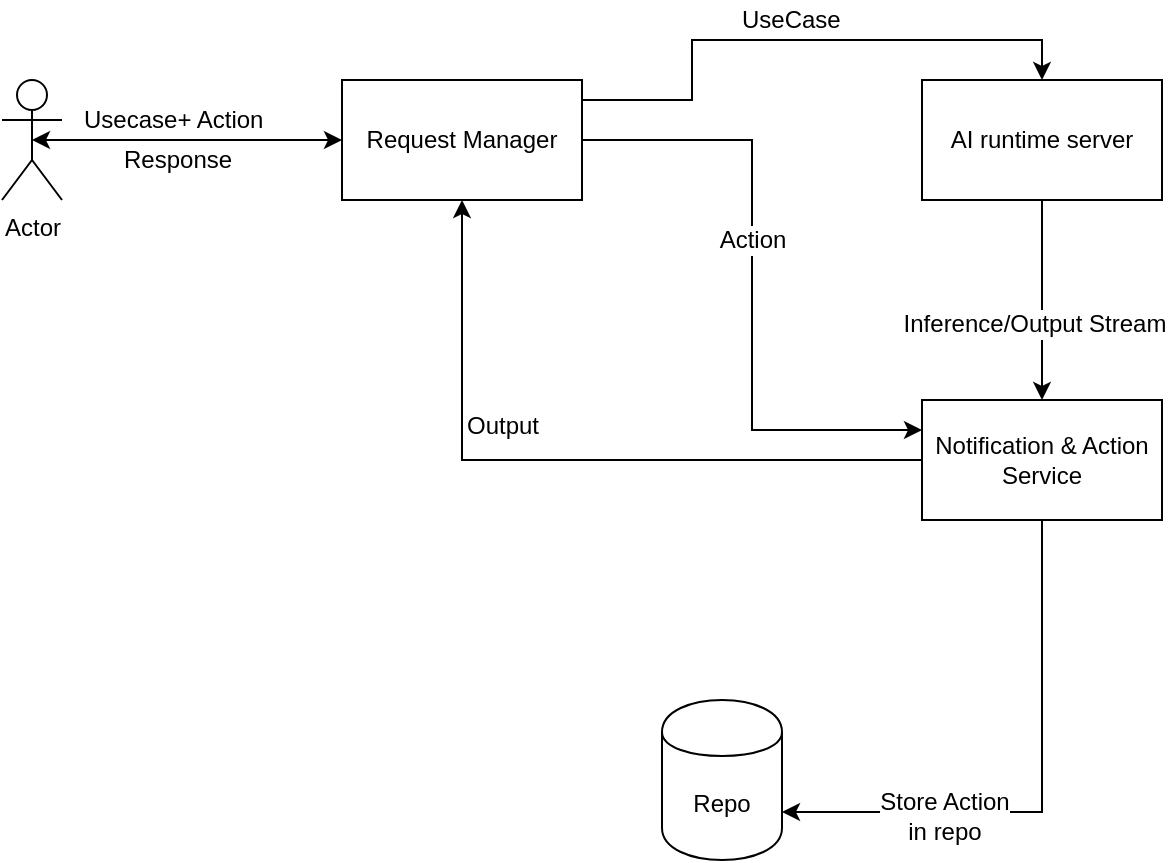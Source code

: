 <mxfile version="10.5.9" type="device"><diagram id="fWycOjYgtSlRU-AolB25" name="Page-1"><mxGraphModel dx="793" dy="496" grid="1" gridSize="10" guides="1" tooltips="1" connect="1" arrows="1" fold="1" page="1" pageScale="1" pageWidth="827" pageHeight="1169" math="0" shadow="0"><root><mxCell id="0"/><mxCell id="1" parent="0"/><mxCell id="2HxOpdO68zuNvZyxLX-t-18" style="edgeStyle=orthogonalEdgeStyle;rounded=0;orthogonalLoop=1;jettySize=auto;html=1;entryX=0.5;entryY=0;entryDx=0;entryDy=0;" edge="1" parent="1" source="2HxOpdO68zuNvZyxLX-t-1" target="2HxOpdO68zuNvZyxLX-t-3"><mxGeometry relative="1" as="geometry"><Array as="points"><mxPoint x="375" y="150"/><mxPoint x="375" y="120"/><mxPoint x="550" y="120"/></Array></mxGeometry></mxCell><mxCell id="2HxOpdO68zuNvZyxLX-t-22" style="edgeStyle=orthogonalEdgeStyle;rounded=0;orthogonalLoop=1;jettySize=auto;html=1;entryX=0;entryY=0.25;entryDx=0;entryDy=0;" edge="1" parent="1" source="2HxOpdO68zuNvZyxLX-t-1" target="2HxOpdO68zuNvZyxLX-t-2"><mxGeometry relative="1" as="geometry"/></mxCell><mxCell id="2HxOpdO68zuNvZyxLX-t-23" value="Action" style="text;html=1;resizable=0;points=[];align=center;verticalAlign=middle;labelBackgroundColor=#ffffff;" vertex="1" connectable="0" parent="2HxOpdO68zuNvZyxLX-t-22"><mxGeometry x="-0.387" y="-38" relative="1" as="geometry"><mxPoint x="38" y="38" as="offset"/></mxGeometry></mxCell><mxCell id="2HxOpdO68zuNvZyxLX-t-1" value="Request Manager" style="rounded=0;whiteSpace=wrap;html=1;" vertex="1" parent="1"><mxGeometry x="200" y="140" width="120" height="60" as="geometry"/></mxCell><mxCell id="2HxOpdO68zuNvZyxLX-t-16" style="edgeStyle=orthogonalEdgeStyle;rounded=0;orthogonalLoop=1;jettySize=auto;html=1;entryX=1;entryY=0.7;entryDx=0;entryDy=0;exitX=0.5;exitY=1;exitDx=0;exitDy=0;" edge="1" parent="1" source="2HxOpdO68zuNvZyxLX-t-2" target="2HxOpdO68zuNvZyxLX-t-4"><mxGeometry relative="1" as="geometry"/></mxCell><mxCell id="2HxOpdO68zuNvZyxLX-t-17" value="Store Action&lt;br&gt;in repo" style="text;html=1;resizable=0;points=[];align=center;verticalAlign=middle;labelBackgroundColor=#ffffff;" vertex="1" connectable="0" parent="2HxOpdO68zuNvZyxLX-t-16"><mxGeometry x="0.418" y="2" relative="1" as="geometry"><mxPoint as="offset"/></mxGeometry></mxCell><mxCell id="2HxOpdO68zuNvZyxLX-t-26" style="edgeStyle=orthogonalEdgeStyle;rounded=0;orthogonalLoop=1;jettySize=auto;html=1;entryX=0.5;entryY=1;entryDx=0;entryDy=0;" edge="1" parent="1" source="2HxOpdO68zuNvZyxLX-t-2" target="2HxOpdO68zuNvZyxLX-t-1"><mxGeometry relative="1" as="geometry"/></mxCell><mxCell id="2HxOpdO68zuNvZyxLX-t-27" value="Output" style="text;html=1;resizable=0;points=[];align=center;verticalAlign=middle;labelBackgroundColor=#ffffff;" vertex="1" connectable="0" parent="2HxOpdO68zuNvZyxLX-t-26"><mxGeometry x="0.376" y="-20" relative="1" as="geometry"><mxPoint as="offset"/></mxGeometry></mxCell><mxCell id="2HxOpdO68zuNvZyxLX-t-2" value="Notification &amp;amp; Action Service" style="rounded=0;whiteSpace=wrap;html=1;" vertex="1" parent="1"><mxGeometry x="490" y="300" width="120" height="60" as="geometry"/></mxCell><mxCell id="2HxOpdO68zuNvZyxLX-t-20" style="edgeStyle=orthogonalEdgeStyle;rounded=0;orthogonalLoop=1;jettySize=auto;html=1;" edge="1" parent="1" source="2HxOpdO68zuNvZyxLX-t-3" target="2HxOpdO68zuNvZyxLX-t-2"><mxGeometry relative="1" as="geometry"/></mxCell><mxCell id="2HxOpdO68zuNvZyxLX-t-21" value="Inference/Output Stream" style="text;html=1;resizable=0;points=[];align=center;verticalAlign=middle;labelBackgroundColor=#ffffff;" vertex="1" connectable="0" parent="2HxOpdO68zuNvZyxLX-t-20"><mxGeometry x="0.24" y="-4" relative="1" as="geometry"><mxPoint as="offset"/></mxGeometry></mxCell><mxCell id="2HxOpdO68zuNvZyxLX-t-3" value="AI runtime server" style="rounded=0;whiteSpace=wrap;html=1;" vertex="1" parent="1"><mxGeometry x="490" y="140" width="120" height="60" as="geometry"/></mxCell><mxCell id="2HxOpdO68zuNvZyxLX-t-4" value="Repo" style="shape=cylinder;whiteSpace=wrap;html=1;boundedLbl=1;backgroundOutline=1;" vertex="1" parent="1"><mxGeometry x="360" y="450" width="60" height="80" as="geometry"/></mxCell><mxCell id="2HxOpdO68zuNvZyxLX-t-6" value="Actor" style="shape=umlActor;verticalLabelPosition=bottom;labelBackgroundColor=#ffffff;verticalAlign=top;html=1;outlineConnect=0;" vertex="1" parent="1"><mxGeometry x="30" y="140" width="30" height="60" as="geometry"/></mxCell><mxCell id="2HxOpdO68zuNvZyxLX-t-19" value="UseCase" style="text;html=1;resizable=0;points=[];autosize=1;align=left;verticalAlign=top;spacingTop=-4;" vertex="1" parent="1"><mxGeometry x="398" y="100" width="60" height="20" as="geometry"/></mxCell><mxCell id="2HxOpdO68zuNvZyxLX-t-32" value="" style="endArrow=classic;startArrow=classic;html=1;exitX=0.5;exitY=0.5;exitDx=0;exitDy=0;exitPerimeter=0;entryX=0;entryY=0.5;entryDx=0;entryDy=0;" edge="1" parent="1" source="2HxOpdO68zuNvZyxLX-t-6" target="2HxOpdO68zuNvZyxLX-t-1"><mxGeometry width="50" height="50" relative="1" as="geometry"><mxPoint x="80" y="200" as="sourcePoint"/><mxPoint x="130" y="170" as="targetPoint"/></mxGeometry></mxCell><mxCell id="2HxOpdO68zuNvZyxLX-t-33" value="Usecase+ Action" style="text;html=1;resizable=0;points=[];autosize=1;align=left;verticalAlign=top;spacingTop=-4;" vertex="1" parent="1"><mxGeometry x="69" y="150" width="110" height="20" as="geometry"/></mxCell><mxCell id="2HxOpdO68zuNvZyxLX-t-34" value="Response" style="text;html=1;resizable=0;points=[];autosize=1;align=left;verticalAlign=top;spacingTop=-4;" vertex="1" parent="1"><mxGeometry x="89" y="170" width="70" height="20" as="geometry"/></mxCell></root></mxGraphModel></diagram></mxfile>